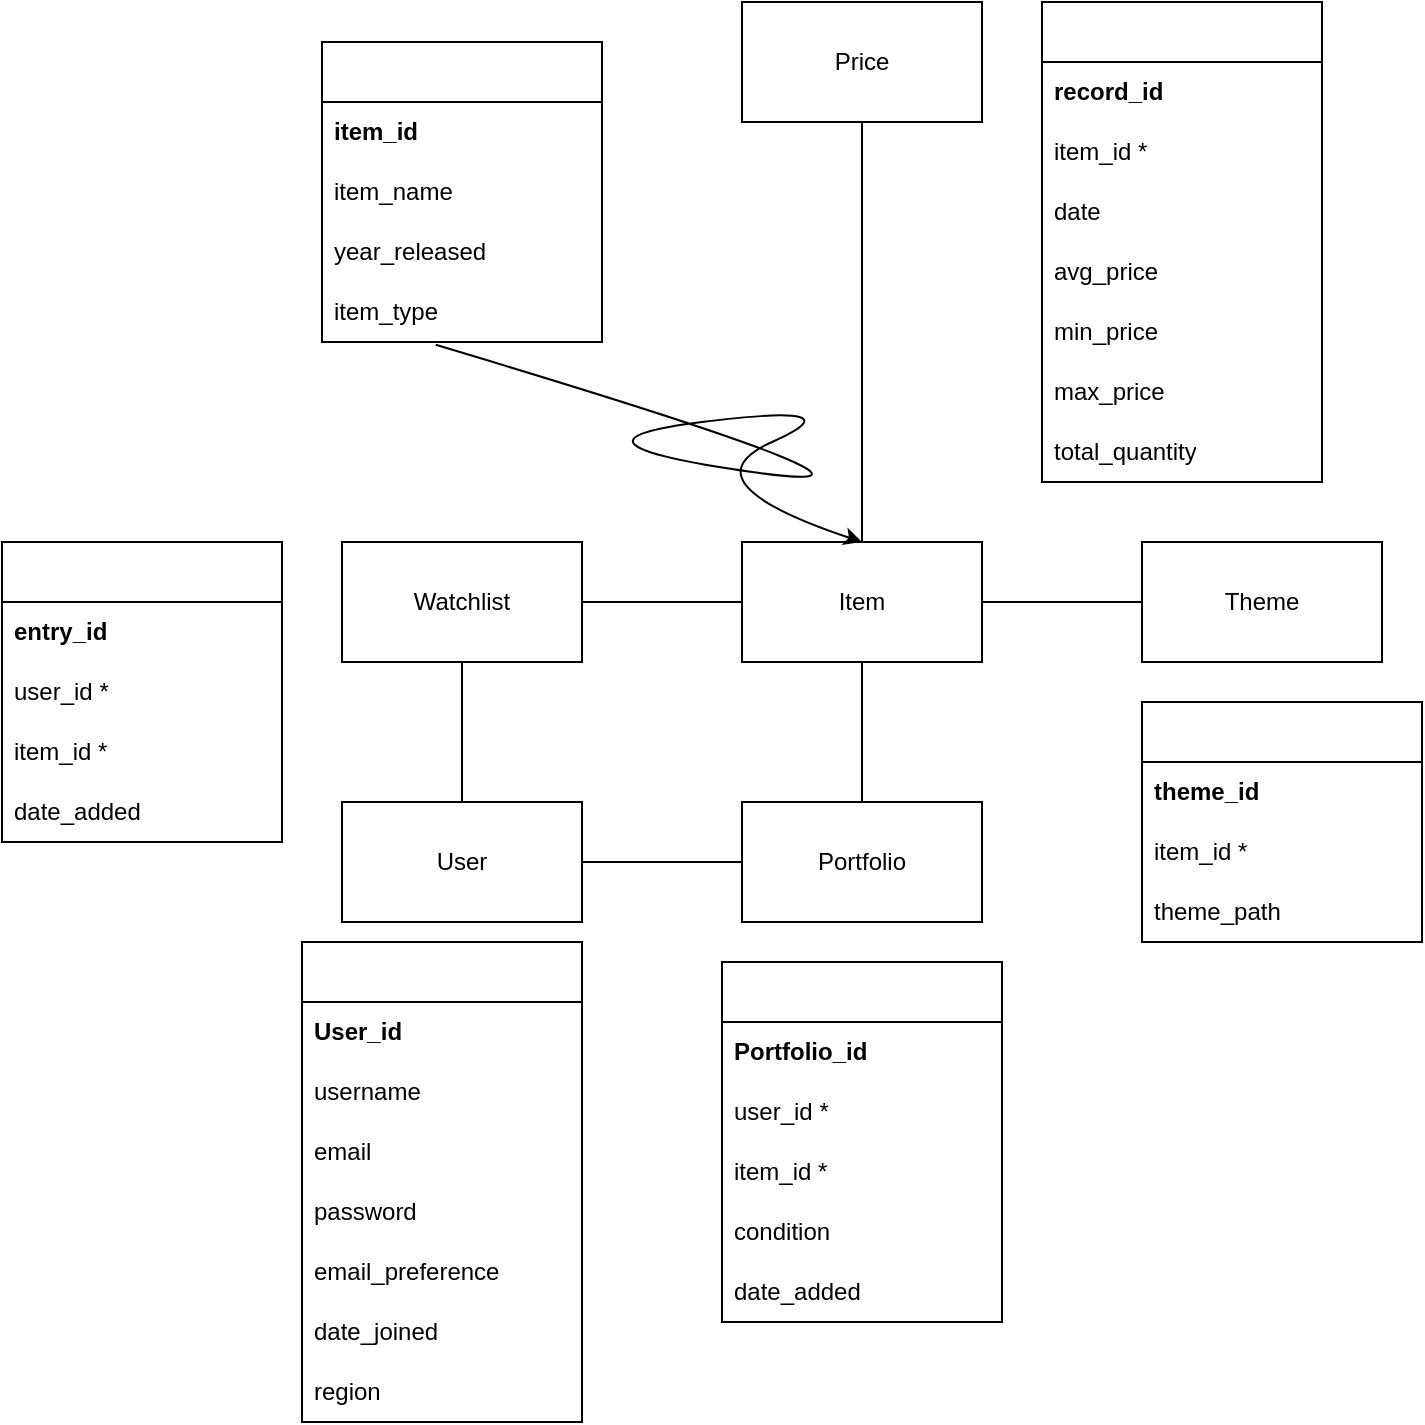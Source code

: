 <mxfile version="20.8.11" type="device"><diagram id="uUNYo_nhmhFLlWYCtVFk" name="Page-1"><mxGraphModel dx="1900" dy="1641" grid="1" gridSize="10" guides="1" tooltips="1" connect="1" arrows="1" fold="1" page="1" pageScale="1" pageWidth="850" pageHeight="1100" math="0" shadow="0"><root><mxCell id="0"/><mxCell id="1" parent="0"/><mxCell id="B5ufgy7pmn1pGfHeQK2e-1" value="Item" style="rounded=0;whiteSpace=wrap;html=1;" parent="1" vertex="1"><mxGeometry x="340" y="190" width="120" height="60" as="geometry"/></mxCell><mxCell id="B5ufgy7pmn1pGfHeQK2e-2" value="Price" style="rounded=0;whiteSpace=wrap;html=1;" parent="1" vertex="1"><mxGeometry x="340" y="-80" width="120" height="60" as="geometry"/></mxCell><mxCell id="B5ufgy7pmn1pGfHeQK2e-3" value="Theme" style="rounded=0;whiteSpace=wrap;html=1;" parent="1" vertex="1"><mxGeometry x="540" y="190" width="120" height="60" as="geometry"/></mxCell><mxCell id="B5ufgy7pmn1pGfHeQK2e-4" value="User" style="rounded=0;whiteSpace=wrap;html=1;" parent="1" vertex="1"><mxGeometry x="140" y="320" width="120" height="60" as="geometry"/></mxCell><mxCell id="B5ufgy7pmn1pGfHeQK2e-5" value="Portfolio" style="rounded=0;whiteSpace=wrap;html=1;" parent="1" vertex="1"><mxGeometry x="340" y="320" width="120" height="60" as="geometry"/></mxCell><mxCell id="B5ufgy7pmn1pGfHeQK2e-6" value="Watchlist" style="rounded=0;whiteSpace=wrap;html=1;" parent="1" vertex="1"><mxGeometry x="140" y="190" width="120" height="60" as="geometry"/></mxCell><mxCell id="B5ufgy7pmn1pGfHeQK2e-7" value="" style="endArrow=none;html=1;rounded=0;entryX=0.5;entryY=1;entryDx=0;entryDy=0;exitX=0.5;exitY=0;exitDx=0;exitDy=0;" parent="1" source="B5ufgy7pmn1pGfHeQK2e-5" target="B5ufgy7pmn1pGfHeQK2e-1" edge="1"><mxGeometry width="50" height="50" relative="1" as="geometry"><mxPoint x="400" y="310" as="sourcePoint"/><mxPoint x="450" y="260" as="targetPoint"/></mxGeometry></mxCell><mxCell id="B5ufgy7pmn1pGfHeQK2e-8" value="" style="endArrow=none;html=1;rounded=0;entryX=0;entryY=0.5;entryDx=0;entryDy=0;exitX=1;exitY=0.5;exitDx=0;exitDy=0;" parent="1" source="B5ufgy7pmn1pGfHeQK2e-1" target="B5ufgy7pmn1pGfHeQK2e-3" edge="1"><mxGeometry width="50" height="50" relative="1" as="geometry"><mxPoint x="400" y="310" as="sourcePoint"/><mxPoint x="450" y="260" as="targetPoint"/></mxGeometry></mxCell><mxCell id="B5ufgy7pmn1pGfHeQK2e-9" value="" style="endArrow=none;html=1;rounded=0;entryX=1;entryY=0.5;entryDx=0;entryDy=0;exitX=0;exitY=0.5;exitDx=0;exitDy=0;" parent="1" source="B5ufgy7pmn1pGfHeQK2e-1" target="B5ufgy7pmn1pGfHeQK2e-6" edge="1"><mxGeometry width="50" height="50" relative="1" as="geometry"><mxPoint x="400" y="310" as="sourcePoint"/><mxPoint x="450" y="260" as="targetPoint"/></mxGeometry></mxCell><mxCell id="B5ufgy7pmn1pGfHeQK2e-10" value="" style="endArrow=none;html=1;rounded=0;entryX=0.5;entryY=1;entryDx=0;entryDy=0;" parent="1" target="B5ufgy7pmn1pGfHeQK2e-2" edge="1"><mxGeometry width="50" height="50" relative="1" as="geometry"><mxPoint x="400" y="190" as="sourcePoint"/><mxPoint x="450" y="260" as="targetPoint"/></mxGeometry></mxCell><mxCell id="B5ufgy7pmn1pGfHeQK2e-11" value="" style="endArrow=none;html=1;rounded=0;entryX=1;entryY=0.5;entryDx=0;entryDy=0;exitX=0;exitY=0.5;exitDx=0;exitDy=0;" parent="1" source="B5ufgy7pmn1pGfHeQK2e-5" target="B5ufgy7pmn1pGfHeQK2e-4" edge="1"><mxGeometry width="50" height="50" relative="1" as="geometry"><mxPoint x="400" y="310" as="sourcePoint"/><mxPoint x="450" y="260" as="targetPoint"/></mxGeometry></mxCell><mxCell id="B5ufgy7pmn1pGfHeQK2e-12" value="" style="endArrow=none;html=1;rounded=0;entryX=0.5;entryY=1;entryDx=0;entryDy=0;exitX=0.5;exitY=0;exitDx=0;exitDy=0;" parent="1" source="B5ufgy7pmn1pGfHeQK2e-4" target="B5ufgy7pmn1pGfHeQK2e-6" edge="1"><mxGeometry width="50" height="50" relative="1" as="geometry"><mxPoint x="400" y="310" as="sourcePoint"/><mxPoint x="450" y="260" as="targetPoint"/></mxGeometry></mxCell><mxCell id="lsqNRt12wSC1bP7eqn1G-1" value="" style="swimlane;fontStyle=0;childLayout=stackLayout;horizontal=1;startSize=30;horizontalStack=0;resizeParent=1;resizeParentMax=0;resizeLast=0;collapsible=1;marginBottom=0;whiteSpace=wrap;html=1;" vertex="1" parent="1"><mxGeometry x="120" y="390" width="140" height="240" as="geometry"><mxRectangle x="120" y="390" width="50" height="40" as="alternateBounds"/></mxGeometry></mxCell><mxCell id="lsqNRt12wSC1bP7eqn1G-2" value="&lt;b&gt;User_id&lt;/b&gt;" style="text;strokeColor=none;fillColor=none;align=left;verticalAlign=middle;spacingLeft=4;spacingRight=4;overflow=hidden;points=[[0,0.5],[1,0.5]];portConstraint=eastwest;rotatable=0;whiteSpace=wrap;html=1;" vertex="1" parent="lsqNRt12wSC1bP7eqn1G-1"><mxGeometry y="30" width="140" height="30" as="geometry"/></mxCell><mxCell id="lsqNRt12wSC1bP7eqn1G-3" value="username&lt;span style=&quot;white-space: pre;&quot;&gt;&#9;&lt;/span&gt;" style="text;strokeColor=none;fillColor=none;align=left;verticalAlign=middle;spacingLeft=4;spacingRight=4;overflow=hidden;points=[[0,0.5],[1,0.5]];portConstraint=eastwest;rotatable=0;whiteSpace=wrap;html=1;" vertex="1" parent="lsqNRt12wSC1bP7eqn1G-1"><mxGeometry y="60" width="140" height="30" as="geometry"/></mxCell><mxCell id="lsqNRt12wSC1bP7eqn1G-4" value="email" style="text;strokeColor=none;fillColor=none;align=left;verticalAlign=middle;spacingLeft=4;spacingRight=4;overflow=hidden;points=[[0,0.5],[1,0.5]];portConstraint=eastwest;rotatable=0;whiteSpace=wrap;html=1;" vertex="1" parent="lsqNRt12wSC1bP7eqn1G-1"><mxGeometry y="90" width="140" height="30" as="geometry"/></mxCell><mxCell id="lsqNRt12wSC1bP7eqn1G-5" value="password" style="text;strokeColor=none;fillColor=none;align=left;verticalAlign=middle;spacingLeft=4;spacingRight=4;overflow=hidden;points=[[0,0.5],[1,0.5]];portConstraint=eastwest;rotatable=0;whiteSpace=wrap;html=1;" vertex="1" parent="lsqNRt12wSC1bP7eqn1G-1"><mxGeometry y="120" width="140" height="30" as="geometry"/></mxCell><mxCell id="lsqNRt12wSC1bP7eqn1G-6" value="email_preference" style="text;strokeColor=none;fillColor=none;align=left;verticalAlign=middle;spacingLeft=4;spacingRight=4;overflow=hidden;points=[[0,0.5],[1,0.5]];portConstraint=eastwest;rotatable=0;whiteSpace=wrap;html=1;" vertex="1" parent="lsqNRt12wSC1bP7eqn1G-1"><mxGeometry y="150" width="140" height="30" as="geometry"/></mxCell><mxCell id="lsqNRt12wSC1bP7eqn1G-7" value="date_joined" style="text;strokeColor=none;fillColor=none;align=left;verticalAlign=middle;spacingLeft=4;spacingRight=4;overflow=hidden;points=[[0,0.5],[1,0.5]];portConstraint=eastwest;rotatable=0;whiteSpace=wrap;html=1;" vertex="1" parent="lsqNRt12wSC1bP7eqn1G-1"><mxGeometry y="180" width="140" height="30" as="geometry"/></mxCell><mxCell id="lsqNRt12wSC1bP7eqn1G-8" value="region" style="text;strokeColor=none;fillColor=none;align=left;verticalAlign=middle;spacingLeft=4;spacingRight=4;overflow=hidden;points=[[0,0.5],[1,0.5]];portConstraint=eastwest;rotatable=0;whiteSpace=wrap;html=1;" vertex="1" parent="lsqNRt12wSC1bP7eqn1G-1"><mxGeometry y="210" width="140" height="30" as="geometry"/></mxCell><mxCell id="lsqNRt12wSC1bP7eqn1G-10" value="" style="swimlane;fontStyle=0;childLayout=stackLayout;horizontal=1;startSize=30;horizontalStack=0;resizeParent=1;resizeParentMax=0;resizeLast=0;collapsible=1;marginBottom=0;whiteSpace=wrap;html=1;" vertex="1" parent="1"><mxGeometry x="330" y="400" width="140" height="180" as="geometry"><mxRectangle x="120" y="390" width="50" height="40" as="alternateBounds"/></mxGeometry></mxCell><mxCell id="lsqNRt12wSC1bP7eqn1G-11" value="&lt;b&gt;Portfolio_id&lt;/b&gt;" style="text;strokeColor=none;fillColor=none;align=left;verticalAlign=middle;spacingLeft=4;spacingRight=4;overflow=hidden;points=[[0,0.5],[1,0.5]];portConstraint=eastwest;rotatable=0;whiteSpace=wrap;html=1;" vertex="1" parent="lsqNRt12wSC1bP7eqn1G-10"><mxGeometry y="30" width="140" height="30" as="geometry"/></mxCell><mxCell id="lsqNRt12wSC1bP7eqn1G-12" value="user_id *" style="text;strokeColor=none;fillColor=none;align=left;verticalAlign=middle;spacingLeft=4;spacingRight=4;overflow=hidden;points=[[0,0.5],[1,0.5]];portConstraint=eastwest;rotatable=0;whiteSpace=wrap;html=1;" vertex="1" parent="lsqNRt12wSC1bP7eqn1G-10"><mxGeometry y="60" width="140" height="30" as="geometry"/></mxCell><mxCell id="lsqNRt12wSC1bP7eqn1G-13" value="item_id *" style="text;strokeColor=none;fillColor=none;align=left;verticalAlign=middle;spacingLeft=4;spacingRight=4;overflow=hidden;points=[[0,0.5],[1,0.5]];portConstraint=eastwest;rotatable=0;whiteSpace=wrap;html=1;" vertex="1" parent="lsqNRt12wSC1bP7eqn1G-10"><mxGeometry y="90" width="140" height="30" as="geometry"/></mxCell><mxCell id="lsqNRt12wSC1bP7eqn1G-14" value="condition" style="text;strokeColor=none;fillColor=none;align=left;verticalAlign=middle;spacingLeft=4;spacingRight=4;overflow=hidden;points=[[0,0.5],[1,0.5]];portConstraint=eastwest;rotatable=0;whiteSpace=wrap;html=1;" vertex="1" parent="lsqNRt12wSC1bP7eqn1G-10"><mxGeometry y="120" width="140" height="30" as="geometry"/></mxCell><mxCell id="lsqNRt12wSC1bP7eqn1G-15" value="date_added" style="text;strokeColor=none;fillColor=none;align=left;verticalAlign=middle;spacingLeft=4;spacingRight=4;overflow=hidden;points=[[0,0.5],[1,0.5]];portConstraint=eastwest;rotatable=0;whiteSpace=wrap;html=1;" vertex="1" parent="lsqNRt12wSC1bP7eqn1G-10"><mxGeometry y="150" width="140" height="30" as="geometry"/></mxCell><mxCell id="lsqNRt12wSC1bP7eqn1G-19" value="" style="swimlane;fontStyle=0;childLayout=stackLayout;horizontal=1;startSize=30;horizontalStack=0;resizeParent=1;resizeParentMax=0;resizeLast=0;collapsible=1;marginBottom=0;whiteSpace=wrap;html=1;" vertex="1" parent="1"><mxGeometry x="540" y="270" width="140" height="120" as="geometry"><mxRectangle x="120" y="390" width="50" height="40" as="alternateBounds"/></mxGeometry></mxCell><mxCell id="lsqNRt12wSC1bP7eqn1G-20" value="&lt;b&gt;theme_id&lt;/b&gt;" style="text;strokeColor=none;fillColor=none;align=left;verticalAlign=middle;spacingLeft=4;spacingRight=4;overflow=hidden;points=[[0,0.5],[1,0.5]];portConstraint=eastwest;rotatable=0;whiteSpace=wrap;html=1;" vertex="1" parent="lsqNRt12wSC1bP7eqn1G-19"><mxGeometry y="30" width="140" height="30" as="geometry"/></mxCell><mxCell id="lsqNRt12wSC1bP7eqn1G-21" value="item_id *" style="text;strokeColor=none;fillColor=none;align=left;verticalAlign=middle;spacingLeft=4;spacingRight=4;overflow=hidden;points=[[0,0.5],[1,0.5]];portConstraint=eastwest;rotatable=0;whiteSpace=wrap;html=1;" vertex="1" parent="lsqNRt12wSC1bP7eqn1G-19"><mxGeometry y="60" width="140" height="30" as="geometry"/></mxCell><mxCell id="lsqNRt12wSC1bP7eqn1G-22" value="theme_path" style="text;strokeColor=none;fillColor=none;align=left;verticalAlign=middle;spacingLeft=4;spacingRight=4;overflow=hidden;points=[[0,0.5],[1,0.5]];portConstraint=eastwest;rotatable=0;whiteSpace=wrap;html=1;" vertex="1" parent="lsqNRt12wSC1bP7eqn1G-19"><mxGeometry y="90" width="140" height="30" as="geometry"/></mxCell><mxCell id="lsqNRt12wSC1bP7eqn1G-25" value="" style="swimlane;fontStyle=0;childLayout=stackLayout;horizontal=1;startSize=30;horizontalStack=0;resizeParent=1;resizeParentMax=0;resizeLast=0;collapsible=1;marginBottom=0;whiteSpace=wrap;html=1;" vertex="1" parent="1"><mxGeometry x="-30" y="190" width="140" height="150" as="geometry"><mxRectangle x="120" y="390" width="50" height="40" as="alternateBounds"/></mxGeometry></mxCell><mxCell id="lsqNRt12wSC1bP7eqn1G-26" value="&lt;b&gt;entry_id&lt;/b&gt;" style="text;strokeColor=none;fillColor=none;align=left;verticalAlign=middle;spacingLeft=4;spacingRight=4;overflow=hidden;points=[[0,0.5],[1,0.5]];portConstraint=eastwest;rotatable=0;whiteSpace=wrap;html=1;" vertex="1" parent="lsqNRt12wSC1bP7eqn1G-25"><mxGeometry y="30" width="140" height="30" as="geometry"/></mxCell><mxCell id="lsqNRt12wSC1bP7eqn1G-27" value="user_id *" style="text;strokeColor=none;fillColor=none;align=left;verticalAlign=middle;spacingLeft=4;spacingRight=4;overflow=hidden;points=[[0,0.5],[1,0.5]];portConstraint=eastwest;rotatable=0;whiteSpace=wrap;html=1;" vertex="1" parent="lsqNRt12wSC1bP7eqn1G-25"><mxGeometry y="60" width="140" height="30" as="geometry"/></mxCell><mxCell id="lsqNRt12wSC1bP7eqn1G-28" value="item_id *" style="text;strokeColor=none;fillColor=none;align=left;verticalAlign=middle;spacingLeft=4;spacingRight=4;overflow=hidden;points=[[0,0.5],[1,0.5]];portConstraint=eastwest;rotatable=0;whiteSpace=wrap;html=1;" vertex="1" parent="lsqNRt12wSC1bP7eqn1G-25"><mxGeometry y="90" width="140" height="30" as="geometry"/></mxCell><mxCell id="lsqNRt12wSC1bP7eqn1G-29" value="date_added" style="text;strokeColor=none;fillColor=none;align=left;verticalAlign=middle;spacingLeft=4;spacingRight=4;overflow=hidden;points=[[0,0.5],[1,0.5]];portConstraint=eastwest;rotatable=0;whiteSpace=wrap;html=1;" vertex="1" parent="lsqNRt12wSC1bP7eqn1G-25"><mxGeometry y="120" width="140" height="30" as="geometry"/></mxCell><mxCell id="lsqNRt12wSC1bP7eqn1G-30" value="" style="swimlane;fontStyle=0;childLayout=stackLayout;horizontal=1;startSize=30;horizontalStack=0;resizeParent=1;resizeParentMax=0;resizeLast=0;collapsible=1;marginBottom=0;whiteSpace=wrap;html=1;" vertex="1" parent="1"><mxGeometry x="490" y="-80" width="140" height="240" as="geometry"><mxRectangle x="120" y="390" width="50" height="40" as="alternateBounds"/></mxGeometry></mxCell><mxCell id="lsqNRt12wSC1bP7eqn1G-31" value="&lt;b&gt;record_id&lt;/b&gt;" style="text;strokeColor=none;fillColor=none;align=left;verticalAlign=middle;spacingLeft=4;spacingRight=4;overflow=hidden;points=[[0,0.5],[1,0.5]];portConstraint=eastwest;rotatable=0;whiteSpace=wrap;html=1;" vertex="1" parent="lsqNRt12wSC1bP7eqn1G-30"><mxGeometry y="30" width="140" height="30" as="geometry"/></mxCell><mxCell id="lsqNRt12wSC1bP7eqn1G-32" value="item_id *" style="text;strokeColor=none;fillColor=none;align=left;verticalAlign=middle;spacingLeft=4;spacingRight=4;overflow=hidden;points=[[0,0.5],[1,0.5]];portConstraint=eastwest;rotatable=0;whiteSpace=wrap;html=1;" vertex="1" parent="lsqNRt12wSC1bP7eqn1G-30"><mxGeometry y="60" width="140" height="30" as="geometry"/></mxCell><mxCell id="lsqNRt12wSC1bP7eqn1G-33" value="date" style="text;strokeColor=none;fillColor=none;align=left;verticalAlign=middle;spacingLeft=4;spacingRight=4;overflow=hidden;points=[[0,0.5],[1,0.5]];portConstraint=eastwest;rotatable=0;whiteSpace=wrap;html=1;" vertex="1" parent="lsqNRt12wSC1bP7eqn1G-30"><mxGeometry y="90" width="140" height="30" as="geometry"/></mxCell><mxCell id="lsqNRt12wSC1bP7eqn1G-34" value="avg_price" style="text;strokeColor=none;fillColor=none;align=left;verticalAlign=middle;spacingLeft=4;spacingRight=4;overflow=hidden;points=[[0,0.5],[1,0.5]];portConstraint=eastwest;rotatable=0;whiteSpace=wrap;html=1;" vertex="1" parent="lsqNRt12wSC1bP7eqn1G-30"><mxGeometry y="120" width="140" height="30" as="geometry"/></mxCell><mxCell id="lsqNRt12wSC1bP7eqn1G-35" value="min_price" style="text;strokeColor=none;fillColor=none;align=left;verticalAlign=middle;spacingLeft=4;spacingRight=4;overflow=hidden;points=[[0,0.5],[1,0.5]];portConstraint=eastwest;rotatable=0;whiteSpace=wrap;html=1;" vertex="1" parent="lsqNRt12wSC1bP7eqn1G-30"><mxGeometry y="150" width="140" height="30" as="geometry"/></mxCell><mxCell id="lsqNRt12wSC1bP7eqn1G-36" value="max_price" style="text;strokeColor=none;fillColor=none;align=left;verticalAlign=middle;spacingLeft=4;spacingRight=4;overflow=hidden;points=[[0,0.5],[1,0.5]];portConstraint=eastwest;rotatable=0;whiteSpace=wrap;html=1;" vertex="1" parent="lsqNRt12wSC1bP7eqn1G-30"><mxGeometry y="180" width="140" height="30" as="geometry"/></mxCell><mxCell id="lsqNRt12wSC1bP7eqn1G-37" value="total_quantity" style="text;strokeColor=none;fillColor=none;align=left;verticalAlign=middle;spacingLeft=4;spacingRight=4;overflow=hidden;points=[[0,0.5],[1,0.5]];portConstraint=eastwest;rotatable=0;whiteSpace=wrap;html=1;" vertex="1" parent="lsqNRt12wSC1bP7eqn1G-30"><mxGeometry y="210" width="140" height="30" as="geometry"/></mxCell><mxCell id="lsqNRt12wSC1bP7eqn1G-38" value="" style="swimlane;fontStyle=0;childLayout=stackLayout;horizontal=1;startSize=30;horizontalStack=0;resizeParent=1;resizeParentMax=0;resizeLast=0;collapsible=1;marginBottom=0;whiteSpace=wrap;html=1;" vertex="1" parent="1"><mxGeometry x="130" y="-60" width="140" height="150" as="geometry"><mxRectangle x="120" y="390" width="50" height="40" as="alternateBounds"/></mxGeometry></mxCell><mxCell id="lsqNRt12wSC1bP7eqn1G-39" value="&lt;b&gt;item_id&lt;/b&gt;" style="text;strokeColor=none;fillColor=none;align=left;verticalAlign=middle;spacingLeft=4;spacingRight=4;overflow=hidden;points=[[0,0.5],[1,0.5]];portConstraint=eastwest;rotatable=0;whiteSpace=wrap;html=1;" vertex="1" parent="lsqNRt12wSC1bP7eqn1G-38"><mxGeometry y="30" width="140" height="30" as="geometry"/></mxCell><mxCell id="lsqNRt12wSC1bP7eqn1G-40" value="item_name" style="text;strokeColor=none;fillColor=none;align=left;verticalAlign=middle;spacingLeft=4;spacingRight=4;overflow=hidden;points=[[0,0.5],[1,0.5]];portConstraint=eastwest;rotatable=0;whiteSpace=wrap;html=1;" vertex="1" parent="lsqNRt12wSC1bP7eqn1G-38"><mxGeometry y="60" width="140" height="30" as="geometry"/></mxCell><mxCell id="lsqNRt12wSC1bP7eqn1G-41" value="year_released" style="text;strokeColor=none;fillColor=none;align=left;verticalAlign=middle;spacingLeft=4;spacingRight=4;overflow=hidden;points=[[0,0.5],[1,0.5]];portConstraint=eastwest;rotatable=0;whiteSpace=wrap;html=1;" vertex="1" parent="lsqNRt12wSC1bP7eqn1G-38"><mxGeometry y="90" width="140" height="30" as="geometry"/></mxCell><mxCell id="lsqNRt12wSC1bP7eqn1G-42" value="item_type" style="text;strokeColor=none;fillColor=none;align=left;verticalAlign=middle;spacingLeft=4;spacingRight=4;overflow=hidden;points=[[0,0.5],[1,0.5]];portConstraint=eastwest;rotatable=0;whiteSpace=wrap;html=1;" vertex="1" parent="lsqNRt12wSC1bP7eqn1G-38"><mxGeometry y="120" width="140" height="30" as="geometry"/></mxCell><mxCell id="lsqNRt12wSC1bP7eqn1G-46" value="" style="curved=1;endArrow=classic;html=1;rounded=0;exitX=0.406;exitY=1.047;exitDx=0;exitDy=0;exitPerimeter=0;entryX=0.5;entryY=0;entryDx=0;entryDy=0;" edge="1" parent="1" source="lsqNRt12wSC1bP7eqn1G-42" target="B5ufgy7pmn1pGfHeQK2e-1"><mxGeometry width="50" height="50" relative="1" as="geometry"><mxPoint x="400" y="170" as="sourcePoint"/><mxPoint x="450" y="120" as="targetPoint"/><Array as="points"><mxPoint x="450" y="170"/><mxPoint x="240" y="140"/><mxPoint x="400" y="120"/><mxPoint x="310" y="160"/></Array></mxGeometry></mxCell></root></mxGraphModel></diagram></mxfile>